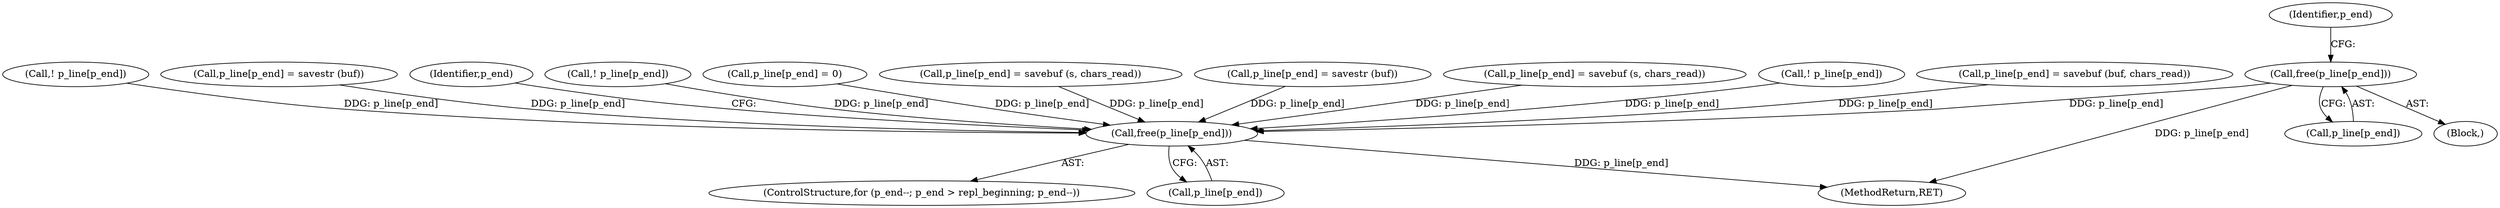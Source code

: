 digraph "0_savannah_0c08d7a902c6fdd49b704623a12d8d672ef18944@API" {
"1000174" [label="(Call,free(p_line[p_end]))"];
"1001237" [label="(Call,free(p_line[p_end]))"];
"1000179" [label="(Identifier,p_end)"];
"1000174" [label="(Call,free(p_line[p_end]))"];
"1000983" [label="(Call,! p_line[p_end])"];
"1002772" [label="(MethodReturn,RET)"];
"1000745" [label="(Call,p_line[p_end] = savestr (buf))"];
"1001236" [label="(Identifier,p_end)"];
"1001185" [label="(Call,! p_line[p_end])"];
"1000441" [label="(Call,p_line[p_end] = 0)"];
"1001175" [label="(Call,p_line[p_end] = savebuf (s, chars_read))"];
"1000175" [label="(Call,p_line[p_end])"];
"1001237" [label="(Call,free(p_line[p_end]))"];
"1001229" [label="(ControlStructure,for (p_end--; p_end > repl_beginning; p_end--))"];
"1001238" [label="(Call,p_line[p_end])"];
"1000503" [label="(Call,p_line[p_end] = savestr (buf))"];
"1000166" [label="(Block,)"];
"1000973" [label="(Call,p_line[p_end] = savebuf (s, chars_read))"];
"1001057" [label="(Call,! p_line[p_end])"];
"1001047" [label="(Call,p_line[p_end] = savebuf (buf, chars_read))"];
"1000174" -> "1000166"  [label="AST: "];
"1000174" -> "1000175"  [label="CFG: "];
"1000175" -> "1000174"  [label="AST: "];
"1000179" -> "1000174"  [label="CFG: "];
"1000174" -> "1002772"  [label="DDG: p_line[p_end]"];
"1000174" -> "1001237"  [label="DDG: p_line[p_end]"];
"1001237" -> "1001229"  [label="AST: "];
"1001237" -> "1001238"  [label="CFG: "];
"1001238" -> "1001237"  [label="AST: "];
"1001236" -> "1001237"  [label="CFG: "];
"1001237" -> "1002772"  [label="DDG: p_line[p_end]"];
"1001057" -> "1001237"  [label="DDG: p_line[p_end]"];
"1001047" -> "1001237"  [label="DDG: p_line[p_end]"];
"1000745" -> "1001237"  [label="DDG: p_line[p_end]"];
"1000503" -> "1001237"  [label="DDG: p_line[p_end]"];
"1001185" -> "1001237"  [label="DDG: p_line[p_end]"];
"1000441" -> "1001237"  [label="DDG: p_line[p_end]"];
"1001175" -> "1001237"  [label="DDG: p_line[p_end]"];
"1000983" -> "1001237"  [label="DDG: p_line[p_end]"];
"1000973" -> "1001237"  [label="DDG: p_line[p_end]"];
}
